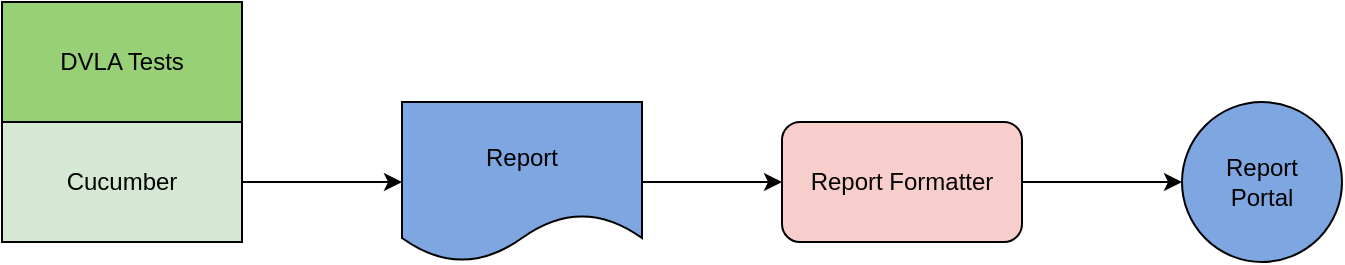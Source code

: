 <mxfile version="14.6.5" type="device"><diagram id="mxBefgqayhPC2E-suDkA" name="Page-1"><mxGraphModel dx="2485" dy="545" grid="1" gridSize="10" guides="1" tooltips="1" connect="1" arrows="1" fold="1" page="1" pageScale="1" pageWidth="827" pageHeight="1169" math="0" shadow="0"><root><mxCell id="0"/><mxCell id="1" parent="0"/><mxCell id="WSzLcMmHy8bOA9QSasI1-6" style="edgeStyle=orthogonalEdgeStyle;rounded=0;orthogonalLoop=1;jettySize=auto;html=1;entryX=0;entryY=0.5;entryDx=0;entryDy=0;" parent="1" source="WSzLcMmHy8bOA9QSasI1-1" target="WSzLcMmHy8bOA9QSasI1-4" edge="1"><mxGeometry relative="1" as="geometry"/></mxCell><mxCell id="WSzLcMmHy8bOA9QSasI1-1" value="Cucumber" style="rounded=0;whiteSpace=wrap;html=1;fillColor=#D5E8D4;" parent="1" vertex="1"><mxGeometry x="-1280" y="290" width="120" height="60" as="geometry"/></mxCell><mxCell id="WSzLcMmHy8bOA9QSasI1-2" value="DVLA Tests" style="rounded=0;whiteSpace=wrap;html=1;fillColor=#97D077;" parent="1" vertex="1"><mxGeometry x="-1280" y="230" width="120" height="60" as="geometry"/></mxCell><mxCell id="WSzLcMmHy8bOA9QSasI1-3" value="Report&lt;br&gt;Portal" style="ellipse;whiteSpace=wrap;html=1;aspect=fixed;fillColor=#7EA6E0;" parent="1" vertex="1"><mxGeometry x="-690" y="280" width="80" height="80" as="geometry"/></mxCell><mxCell id="WSzLcMmHy8bOA9QSasI1-8" style="edgeStyle=orthogonalEdgeStyle;rounded=0;orthogonalLoop=1;jettySize=auto;html=1;" parent="1" source="WSzLcMmHy8bOA9QSasI1-4" target="WSzLcMmHy8bOA9QSasI1-7" edge="1"><mxGeometry relative="1" as="geometry"/></mxCell><mxCell id="WSzLcMmHy8bOA9QSasI1-4" value="Report" style="shape=document;whiteSpace=wrap;html=1;boundedLbl=1;fillColor=#7EA6E0;" parent="1" vertex="1"><mxGeometry x="-1080" y="280" width="120" height="80" as="geometry"/></mxCell><mxCell id="WSzLcMmHy8bOA9QSasI1-9" style="edgeStyle=orthogonalEdgeStyle;rounded=0;orthogonalLoop=1;jettySize=auto;html=1;entryX=0;entryY=0.5;entryDx=0;entryDy=0;" parent="1" source="WSzLcMmHy8bOA9QSasI1-7" target="WSzLcMmHy8bOA9QSasI1-3" edge="1"><mxGeometry relative="1" as="geometry"/></mxCell><mxCell id="WSzLcMmHy8bOA9QSasI1-7" value="Report Formatter" style="rounded=1;whiteSpace=wrap;html=1;fillColor=#F8CECC;" parent="1" vertex="1"><mxGeometry x="-890" y="290" width="120" height="60" as="geometry"/></mxCell></root></mxGraphModel></diagram></mxfile>